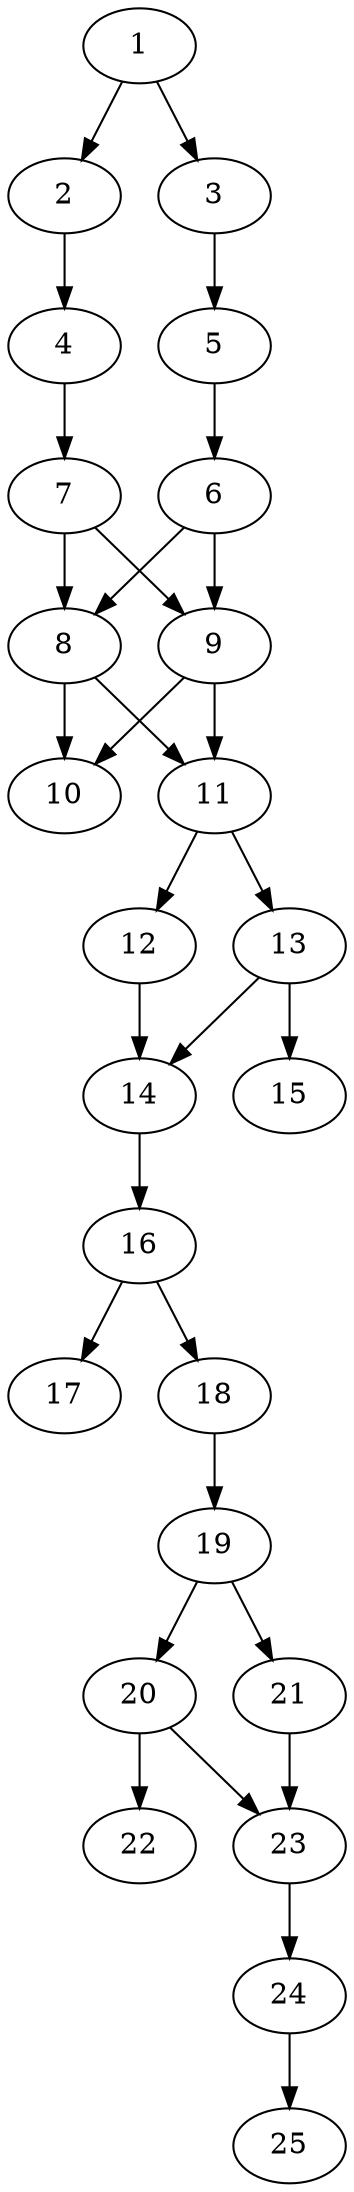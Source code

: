 // DAG automatically generated by daggen at Thu Oct  3 14:00:39 2019
// ./daggen --dot -n 25 --ccr 0.4 --fat 0.3 --regular 0.5 --density 0.7 --mindata 5242880 --maxdata 52428800 
digraph G {
  1 [size="115102720", alpha="0.00", expect_size="46041088"] 
  1 -> 2 [size ="46041088"]
  1 -> 3 [size ="46041088"]
  2 [size="16320000", alpha="0.18", expect_size="6528000"] 
  2 -> 4 [size ="6528000"]
  3 [size="96962560", alpha="0.17", expect_size="38785024"] 
  3 -> 5 [size ="38785024"]
  4 [size="94103040", alpha="0.16", expect_size="37641216"] 
  4 -> 7 [size ="37641216"]
  5 [size="100715520", alpha="0.19", expect_size="40286208"] 
  5 -> 6 [size ="40286208"]
  6 [size="57121280", alpha="0.12", expect_size="22848512"] 
  6 -> 8 [size ="22848512"]
  6 -> 9 [size ="22848512"]
  7 [size="129733120", alpha="0.02", expect_size="51893248"] 
  7 -> 8 [size ="51893248"]
  7 -> 9 [size ="51893248"]
  8 [size="79226880", alpha="0.16", expect_size="31690752"] 
  8 -> 10 [size ="31690752"]
  8 -> 11 [size ="31690752"]
  9 [size="119523840", alpha="0.17", expect_size="47809536"] 
  9 -> 10 [size ="47809536"]
  9 -> 11 [size ="47809536"]
  10 [size="64696320", alpha="0.20", expect_size="25878528"] 
  11 [size="35054080", alpha="0.19", expect_size="14021632"] 
  11 -> 12 [size ="14021632"]
  11 -> 13 [size ="14021632"]
  12 [size="37995520", alpha="0.05", expect_size="15198208"] 
  12 -> 14 [size ="15198208"]
  13 [size="27998720", alpha="0.05", expect_size="11199488"] 
  13 -> 14 [size ="11199488"]
  13 -> 15 [size ="11199488"]
  14 [size="126046720", alpha="0.17", expect_size="50418688"] 
  14 -> 16 [size ="50418688"]
  15 [size="102246400", alpha="0.09", expect_size="40898560"] 
  16 [size="99000320", alpha="0.03", expect_size="39600128"] 
  16 -> 17 [size ="39600128"]
  16 -> 18 [size ="39600128"]
  17 [size="49651200", alpha="0.16", expect_size="19860480"] 
  18 [size="60736000", alpha="0.08", expect_size="24294400"] 
  18 -> 19 [size ="24294400"]
  19 [size="37278720", alpha="0.16", expect_size="14911488"] 
  19 -> 20 [size ="14911488"]
  19 -> 21 [size ="14911488"]
  20 [size="17395200", alpha="0.03", expect_size="6958080"] 
  20 -> 22 [size ="6958080"]
  20 -> 23 [size ="6958080"]
  21 [size="16875520", alpha="0.07", expect_size="6750208"] 
  21 -> 23 [size ="6750208"]
  22 [size="128335360", alpha="0.12", expect_size="51334144"] 
  23 [size="40064000", alpha="0.11", expect_size="16025600"] 
  23 -> 24 [size ="16025600"]
  24 [size="69703680", alpha="0.04", expect_size="27881472"] 
  24 -> 25 [size ="27881472"]
  25 [size="51678720", alpha="0.11", expect_size="20671488"] 
}
